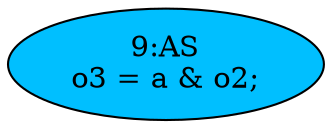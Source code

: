 strict digraph "" {
	node [label="\N"];
	"9:AS"	[ast="<pyverilog.vparser.ast.Assign object at 0x7f8112e73690>",
		def_var="['o3']",
		fillcolor=deepskyblue,
		label="9:AS
o3 = a & o2;",
		statements="[]",
		style=filled,
		typ=Assign,
		use_var="['a', 'o2']"];
}
